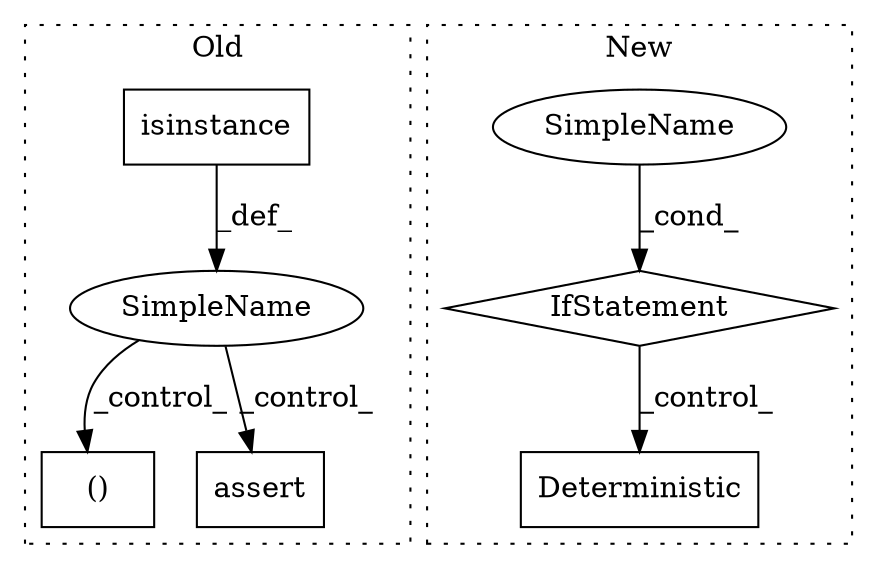 digraph G {
subgraph cluster0 {
1 [label="()" a="106" s="2134" l="27" shape="box"];
3 [label="isinstance" a="32" s="1810,1838" l="11,1" shape="box"];
4 [label="assert" a="6" s="1975" l="7" shape="box"];
6 [label="SimpleName" a="42" s="" l="" shape="ellipse"];
label = "Old";
style="dotted";
}
subgraph cluster1 {
2 [label="Deterministic" a="32" s="2827,2842" l="14,1" shape="box"];
5 [label="IfStatement" a="25" s="2789,2810" l="4,2" shape="diamond"];
7 [label="SimpleName" a="42" s="" l="" shape="ellipse"];
label = "New";
style="dotted";
}
3 -> 6 [label="_def_"];
5 -> 2 [label="_control_"];
6 -> 4 [label="_control_"];
6 -> 1 [label="_control_"];
7 -> 5 [label="_cond_"];
}